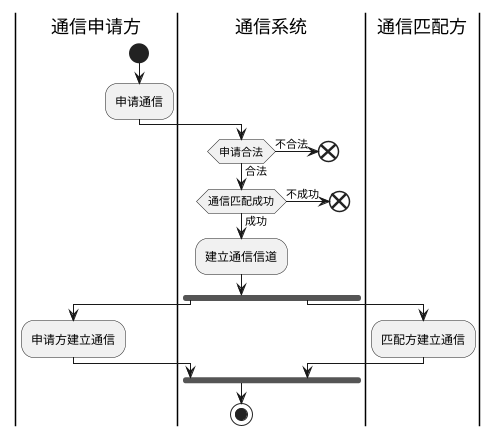@startuml
|通信申请方|
                start
:申请通信;
|通信系统|
if (申请合法) is (合法) then
    if (通信匹配成功) is (成功) then 
    :建立通信信道;
    fork 
        |通信申请方|
        :申请方建立通信;
    fork again
        |通信匹配方|
        :匹配方建立通信;
    |通信系统|
    end fork
    else (不成功)
    |通信系统|
    end
    endif
else (不合法)
|通信系统|
end
endif

stop
@enduml

